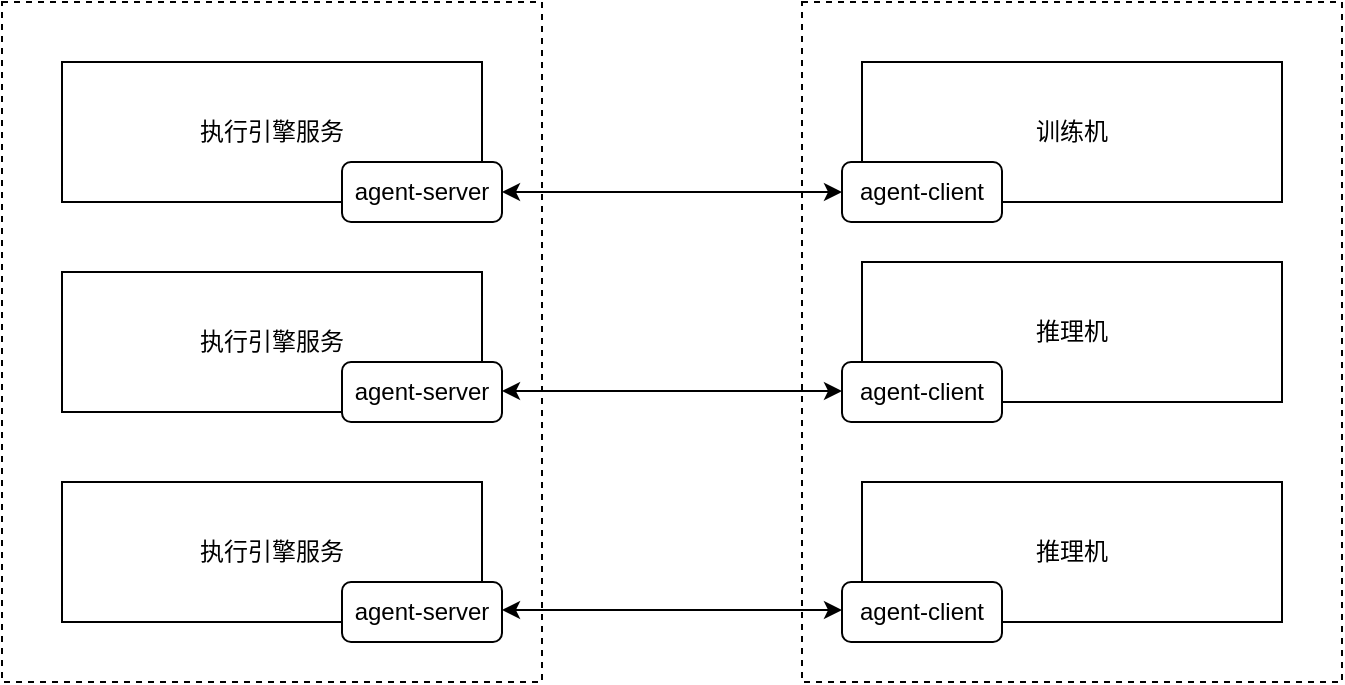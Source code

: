 <mxfile version="17.2.1" type="github" pages="4">
  <diagram id="1FRI5q-vuVcoWc9iL7Ts" name="AI管理平台V1.0">
    <mxGraphModel dx="1186" dy="646" grid="1" gridSize="10" guides="1" tooltips="1" connect="1" arrows="1" fold="1" page="1" pageScale="1" pageWidth="827" pageHeight="1169" math="0" shadow="0">
      <root>
        <mxCell id="0" />
        <mxCell id="1" parent="0" />
        <mxCell id="ciWhE_8d9RQ1g5QnIg8F-4" value="" style="rounded=0;whiteSpace=wrap;html=1;dashed=1;" vertex="1" parent="1">
          <mxGeometry x="520" y="415" width="270" height="340" as="geometry" />
        </mxCell>
        <mxCell id="ciWhE_8d9RQ1g5QnIg8F-5" value="训练机" style="rounded=0;whiteSpace=wrap;html=1;" vertex="1" parent="1">
          <mxGeometry x="550" y="445" width="210" height="70" as="geometry" />
        </mxCell>
        <mxCell id="ciWhE_8d9RQ1g5QnIg8F-7" value="推理机" style="rounded=0;whiteSpace=wrap;html=1;" vertex="1" parent="1">
          <mxGeometry x="550" y="545" width="210" height="70" as="geometry" />
        </mxCell>
        <mxCell id="ciWhE_8d9RQ1g5QnIg8F-8" value="&lt;span&gt;推理机&lt;/span&gt;" style="rounded=0;whiteSpace=wrap;html=1;" vertex="1" parent="1">
          <mxGeometry x="550" y="655" width="210" height="70" as="geometry" />
        </mxCell>
        <mxCell id="ciWhE_8d9RQ1g5QnIg8F-9" value="agent-client" style="rounded=1;whiteSpace=wrap;html=1;" vertex="1" parent="1">
          <mxGeometry x="540" y="495" width="80" height="30" as="geometry" />
        </mxCell>
        <mxCell id="ciWhE_8d9RQ1g5QnIg8F-10" value="agent-client" style="rounded=1;whiteSpace=wrap;html=1;" vertex="1" parent="1">
          <mxGeometry x="540" y="595" width="80" height="30" as="geometry" />
        </mxCell>
        <mxCell id="ciWhE_8d9RQ1g5QnIg8F-11" value="agent-client" style="rounded=1;whiteSpace=wrap;html=1;" vertex="1" parent="1">
          <mxGeometry x="540" y="705" width="80" height="30" as="geometry" />
        </mxCell>
        <mxCell id="ciWhE_8d9RQ1g5QnIg8F-13" value="" style="rounded=0;whiteSpace=wrap;html=1;dashed=1;" vertex="1" parent="1">
          <mxGeometry x="120" y="415" width="270" height="340" as="geometry" />
        </mxCell>
        <mxCell id="ciWhE_8d9RQ1g5QnIg8F-15" value="执行引擎服务" style="rounded=0;whiteSpace=wrap;html=1;" vertex="1" parent="1">
          <mxGeometry x="150" y="445" width="210" height="70" as="geometry" />
        </mxCell>
        <mxCell id="ciWhE_8d9RQ1g5QnIg8F-16" value="执行引擎服务" style="rounded=0;whiteSpace=wrap;html=1;" vertex="1" parent="1">
          <mxGeometry x="150" y="550" width="210" height="70" as="geometry" />
        </mxCell>
        <mxCell id="ciWhE_8d9RQ1g5QnIg8F-17" value="执行引擎服务" style="rounded=0;whiteSpace=wrap;html=1;" vertex="1" parent="1">
          <mxGeometry x="150" y="655" width="210" height="70" as="geometry" />
        </mxCell>
        <mxCell id="ciWhE_8d9RQ1g5QnIg8F-18" value="agent-server" style="rounded=1;whiteSpace=wrap;html=1;" vertex="1" parent="1">
          <mxGeometry x="290" y="495" width="80" height="30" as="geometry" />
        </mxCell>
        <mxCell id="ciWhE_8d9RQ1g5QnIg8F-19" value="agent-server" style="rounded=1;whiteSpace=wrap;html=1;" vertex="1" parent="1">
          <mxGeometry x="290" y="595" width="80" height="30" as="geometry" />
        </mxCell>
        <mxCell id="ciWhE_8d9RQ1g5QnIg8F-20" value="agent-server" style="rounded=1;whiteSpace=wrap;html=1;" vertex="1" parent="1">
          <mxGeometry x="290" y="705" width="80" height="30" as="geometry" />
        </mxCell>
        <mxCell id="ciWhE_8d9RQ1g5QnIg8F-26" value="" style="endArrow=classic;startArrow=classic;html=1;rounded=0;entryX=0;entryY=0.5;entryDx=0;entryDy=0;exitX=1;exitY=0.5;exitDx=0;exitDy=0;" edge="1" parent="1" source="ciWhE_8d9RQ1g5QnIg8F-18" target="ciWhE_8d9RQ1g5QnIg8F-9">
          <mxGeometry width="50" height="50" relative="1" as="geometry">
            <mxPoint x="160" y="610" as="sourcePoint" />
            <mxPoint x="210" y="560" as="targetPoint" />
          </mxGeometry>
        </mxCell>
        <mxCell id="ciWhE_8d9RQ1g5QnIg8F-29" value="" style="endArrow=classic;startArrow=classic;html=1;rounded=0;entryX=0;entryY=0.5;entryDx=0;entryDy=0;exitX=1;exitY=0.5;exitDx=0;exitDy=0;" edge="1" parent="1">
          <mxGeometry width="50" height="50" relative="1" as="geometry">
            <mxPoint x="370" y="609.5" as="sourcePoint" />
            <mxPoint x="540" y="609.5" as="targetPoint" />
          </mxGeometry>
        </mxCell>
        <mxCell id="ciWhE_8d9RQ1g5QnIg8F-30" value="" style="endArrow=classic;startArrow=classic;html=1;rounded=0;entryX=0;entryY=0.5;entryDx=0;entryDy=0;exitX=1;exitY=0.5;exitDx=0;exitDy=0;" edge="1" parent="1">
          <mxGeometry width="50" height="50" relative="1" as="geometry">
            <mxPoint x="370" y="719" as="sourcePoint" />
            <mxPoint x="540" y="719" as="targetPoint" />
          </mxGeometry>
        </mxCell>
      </root>
    </mxGraphModel>
  </diagram>
  <diagram id="ktpTZzF3PVW1PyB_Zpyw" name="AI管理平台整体框架">
    <mxGraphModel dx="1261" dy="861" grid="1" gridSize="10" guides="1" tooltips="1" connect="1" arrows="1" fold="1" page="1" pageScale="1" pageWidth="827" pageHeight="1169" math="0" shadow="0">
      <root>
        <mxCell id="0" />
        <mxCell id="1" parent="0" />
        <mxCell id="gNmZepQrkLeLRpJlOO_u-3" value="" style="rounded=0;whiteSpace=wrap;html=1;fontSize=16;" vertex="1" parent="1">
          <mxGeometry x="270" y="251" width="1000" height="260" as="geometry" />
        </mxCell>
        <mxCell id="gNmZepQrkLeLRpJlOO_u-4" value="" style="rounded=0;whiteSpace=wrap;html=1;fontSize=16;" vertex="1" parent="1">
          <mxGeometry x="270" y="530" width="1000" height="250" as="geometry" />
        </mxCell>
        <mxCell id="gNmZepQrkLeLRpJlOO_u-5" value="" style="rounded=0;whiteSpace=wrap;html=1;fontSize=16;" vertex="1" parent="1">
          <mxGeometry x="270" y="800" width="1000" height="215" as="geometry" />
        </mxCell>
        <mxCell id="gNmZepQrkLeLRpJlOO_u-8" value="" style="rounded=1;whiteSpace=wrap;html=1;fontSize=16;arcSize=11;dashed=1;fillColor=#f5f5f5;fontColor=#333333;strokeColor=#666666;" vertex="1" parent="1">
          <mxGeometry x="1000" y="816" width="240" height="179" as="geometry" />
        </mxCell>
        <mxCell id="gNmZepQrkLeLRpJlOO_u-9" value="训练机器" style="rounded=0;whiteSpace=wrap;html=1;fontSize=16;fillColor=#fff2cc;strokeColor=#d6b656;" vertex="1" parent="1">
          <mxGeometry x="1024" y="836" width="88" height="50" as="geometry" />
        </mxCell>
        <mxCell id="gNmZepQrkLeLRpJlOO_u-10" value="训练机器" style="rounded=0;whiteSpace=wrap;html=1;fontSize=16;fillColor=#fff2cc;strokeColor=#d6b656;" vertex="1" parent="1">
          <mxGeometry x="1126" y="836" width="90" height="50" as="geometry" />
        </mxCell>
        <mxCell id="gNmZepQrkLeLRpJlOO_u-11" value="推理机器" style="rounded=0;whiteSpace=wrap;html=1;fontSize=16;fillColor=#fff2cc;strokeColor=#d6b656;" vertex="1" parent="1">
          <mxGeometry x="1024" y="896" width="88" height="50" as="geometry" />
        </mxCell>
        <mxCell id="gNmZepQrkLeLRpJlOO_u-12" value="推理机器" style="rounded=0;whiteSpace=wrap;html=1;fontSize=16;fillColor=#fff2cc;strokeColor=#d6b656;" vertex="1" parent="1">
          <mxGeometry x="1126" y="896" width="90" height="50" as="geometry" />
        </mxCell>
        <mxCell id="gNmZepQrkLeLRpJlOO_u-13" value="" style="rounded=1;whiteSpace=wrap;html=1;fontSize=16;arcSize=11;dashed=1;fillColor=#f5f5f5;fontColor=#333333;strokeColor=#666666;" vertex="1" parent="1">
          <mxGeometry x="350" y="815" width="370" height="180" as="geometry" />
        </mxCell>
        <mxCell id="gNmZepQrkLeLRpJlOO_u-14" value="" style="shape=cylinder3;whiteSpace=wrap;html=1;boundedLbl=1;backgroundOutline=1;size=15;fontSize=16;fillColor=#fff2cc;strokeColor=#d6b656;" vertex="1" parent="1">
          <mxGeometry x="365" y="846" width="70" height="80" as="geometry" />
        </mxCell>
        <mxCell id="gNmZepQrkLeLRpJlOO_u-15" value="" style="shape=document;whiteSpace=wrap;html=1;boundedLbl=1;fontSize=16;fillColor=#fff2cc;strokeColor=#d6b656;" vertex="1" parent="1">
          <mxGeometry x="565" y="857.5" width="120" height="80" as="geometry" />
        </mxCell>
        <mxCell id="gNmZepQrkLeLRpJlOO_u-16" value="" style="shape=document;whiteSpace=wrap;html=1;boundedLbl=1;fontSize=16;fillColor=#fff2cc;strokeColor=#d6b656;" vertex="1" parent="1">
          <mxGeometry x="575" y="867.5" width="120" height="80" as="geometry" />
        </mxCell>
        <mxCell id="gNmZepQrkLeLRpJlOO_u-17" value="分布式文件存储" style="shape=document;whiteSpace=wrap;html=1;boundedLbl=1;fontSize=16;fillColor=#fff2cc;strokeColor=#d6b656;" vertex="1" parent="1">
          <mxGeometry x="585" y="877.5" width="120" height="80" as="geometry" />
        </mxCell>
        <mxCell id="gNmZepQrkLeLRpJlOO_u-18" value="MySQL" style="shape=cylinder3;whiteSpace=wrap;html=1;boundedLbl=1;backgroundOutline=1;size=15;fontSize=16;fillColor=#fff2cc;strokeColor=#d6b656;" vertex="1" parent="1">
          <mxGeometry x="375" y="856" width="70" height="80" as="geometry" />
        </mxCell>
        <mxCell id="gNmZepQrkLeLRpJlOO_u-22" value="" style="rounded=1;whiteSpace=wrap;html=1;fontSize=16;arcSize=6;dashed=1;fillColor=#f5f5f5;fontColor=#333333;strokeColor=#666666;" vertex="1" parent="1">
          <mxGeometry x="350" y="281" width="200" height="210" as="geometry" />
        </mxCell>
        <mxCell id="gNmZepQrkLeLRpJlOO_u-23" value="数据导入" style="rounded=0;whiteSpace=wrap;html=1;fontSize=16;fillColor=#d5e8d4;strokeColor=#82b366;" vertex="1" parent="1">
          <mxGeometry x="370" y="301" width="160" height="40" as="geometry" />
        </mxCell>
        <mxCell id="gNmZepQrkLeLRpJlOO_u-24" value="数据集管理" style="text;html=1;strokeColor=none;fillColor=none;align=center;verticalAlign=middle;whiteSpace=wrap;rounded=0;fontSize=16;fontStyle=1" vertex="1" parent="1">
          <mxGeometry x="400" y="459" width="90" height="30" as="geometry" />
        </mxCell>
        <mxCell id="gNmZepQrkLeLRpJlOO_u-25" value="数据清洗" style="rounded=0;whiteSpace=wrap;html=1;fontSize=16;fillColor=#d5e8d4;strokeColor=#82b366;" vertex="1" parent="1">
          <mxGeometry x="370" y="356" width="160" height="40" as="geometry" />
        </mxCell>
        <mxCell id="gNmZepQrkLeLRpJlOO_u-26" value="数据标注" style="rounded=0;whiteSpace=wrap;html=1;fontSize=16;fillColor=#d5e8d4;strokeColor=#82b366;" vertex="1" parent="1">
          <mxGeometry x="370" y="411" width="160" height="40" as="geometry" />
        </mxCell>
        <mxCell id="gNmZepQrkLeLRpJlOO_u-33" value="" style="rounded=1;whiteSpace=wrap;html=1;fontSize=16;arcSize=6;dashed=1;fillColor=#f5f5f5;fontColor=#333333;strokeColor=#666666;" vertex="1" parent="1">
          <mxGeometry x="578" y="281" width="200" height="210" as="geometry" />
        </mxCell>
        <mxCell id="gNmZepQrkLeLRpJlOO_u-34" value="模型列表" style="rounded=0;whiteSpace=wrap;html=1;fontSize=16;fillColor=#d5e8d4;strokeColor=#82b366;" vertex="1" parent="1">
          <mxGeometry x="598" y="301" width="160" height="40" as="geometry" />
        </mxCell>
        <mxCell id="gNmZepQrkLeLRpJlOO_u-35" value="训练管理" style="text;html=1;strokeColor=none;fillColor=none;align=center;verticalAlign=middle;whiteSpace=wrap;rounded=0;fontSize=16;fontStyle=1" vertex="1" parent="1">
          <mxGeometry x="633" y="459" width="90" height="30" as="geometry" />
        </mxCell>
        <mxCell id="gNmZepQrkLeLRpJlOO_u-36" value="创建模型" style="rounded=0;whiteSpace=wrap;html=1;fontSize=16;fillColor=#d5e8d4;strokeColor=#82b366;" vertex="1" parent="1">
          <mxGeometry x="598" y="356" width="160" height="40" as="geometry" />
        </mxCell>
        <mxCell id="gNmZepQrkLeLRpJlOO_u-37" value="训练日志" style="rounded=0;whiteSpace=wrap;html=1;fontSize=16;fillColor=#d5e8d4;strokeColor=#82b366;" vertex="1" parent="1">
          <mxGeometry x="598" y="411" width="160" height="40" as="geometry" />
        </mxCell>
        <mxCell id="gNmZepQrkLeLRpJlOO_u-38" value="" style="rounded=1;whiteSpace=wrap;html=1;fontSize=16;arcSize=6;dashed=1;fillColor=#f5f5f5;fontColor=#333333;strokeColor=#666666;" vertex="1" parent="1">
          <mxGeometry x="810" y="281" width="200" height="210" as="geometry" />
        </mxCell>
        <mxCell id="gNmZepQrkLeLRpJlOO_u-39" value="推理服务" style="rounded=0;whiteSpace=wrap;html=1;fontSize=16;fillColor=#d5e8d4;strokeColor=#82b366;" vertex="1" parent="1">
          <mxGeometry x="830" y="301" width="160" height="40" as="geometry" />
        </mxCell>
        <mxCell id="gNmZepQrkLeLRpJlOO_u-40" value="推理管理" style="text;html=1;strokeColor=none;fillColor=none;align=center;verticalAlign=middle;whiteSpace=wrap;rounded=0;fontSize=16;fontStyle=1" vertex="1" parent="1">
          <mxGeometry x="865" y="459" width="90" height="30" as="geometry" />
        </mxCell>
        <mxCell id="gNmZepQrkLeLRpJlOO_u-41" value="服务发布" style="rounded=0;whiteSpace=wrap;html=1;fontSize=16;fillColor=#d5e8d4;strokeColor=#82b366;" vertex="1" parent="1">
          <mxGeometry x="830" y="356" width="160" height="40" as="geometry" />
        </mxCell>
        <mxCell id="gNmZepQrkLeLRpJlOO_u-42" value="服务测试" style="rounded=0;whiteSpace=wrap;html=1;fontSize=16;fillColor=#d5e8d4;strokeColor=#82b366;" vertex="1" parent="1">
          <mxGeometry x="830" y="411" width="160" height="40" as="geometry" />
        </mxCell>
        <mxCell id="gNmZepQrkLeLRpJlOO_u-43" value="" style="rounded=1;whiteSpace=wrap;html=1;fontSize=16;arcSize=6;dashed=1;fillColor=#f5f5f5;fontColor=#333333;strokeColor=#666666;" vertex="1" parent="1">
          <mxGeometry x="1040" y="281" width="200" height="210" as="geometry" />
        </mxCell>
        <mxCell id="gNmZepQrkLeLRpJlOO_u-44" value="用户管理" style="rounded=0;whiteSpace=wrap;html=1;fontSize=16;fillColor=#d5e8d4;strokeColor=#82b366;" vertex="1" parent="1">
          <mxGeometry x="1060" y="301" width="160" height="40" as="geometry" />
        </mxCell>
        <mxCell id="gNmZepQrkLeLRpJlOO_u-45" value="基础管理" style="text;html=1;strokeColor=none;fillColor=none;align=center;verticalAlign=middle;whiteSpace=wrap;rounded=0;fontSize=16;fontStyle=1" vertex="1" parent="1">
          <mxGeometry x="1090" y="459" width="90" height="30" as="geometry" />
        </mxCell>
        <mxCell id="gNmZepQrkLeLRpJlOO_u-46" value="机器管理" style="rounded=0;whiteSpace=wrap;html=1;fontSize=16;fillColor=#d5e8d4;strokeColor=#82b366;" vertex="1" parent="1">
          <mxGeometry x="1060" y="356" width="160" height="40" as="geometry" />
        </mxCell>
        <mxCell id="gNmZepQrkLeLRpJlOO_u-47" value="脚本管理" style="rounded=0;whiteSpace=wrap;html=1;fontSize=16;fillColor=#d5e8d4;strokeColor=#82b366;" vertex="1" parent="1">
          <mxGeometry x="1060" y="411" width="160" height="40" as="geometry" />
        </mxCell>
        <mxCell id="gNmZepQrkLeLRpJlOO_u-48" value="" style="shape=cylinder3;whiteSpace=wrap;html=1;boundedLbl=1;backgroundOutline=1;size=15;fontSize=16;fillColor=#fff2cc;strokeColor=#d6b656;" vertex="1" parent="1">
          <mxGeometry x="465" y="851" width="70" height="80" as="geometry" />
        </mxCell>
        <mxCell id="gNmZepQrkLeLRpJlOO_u-49" value="Redis" style="shape=cylinder3;whiteSpace=wrap;html=1;boundedLbl=1;backgroundOutline=1;size=15;fontSize=16;fillColor=#fff2cc;strokeColor=#d6b656;" vertex="1" parent="1">
          <mxGeometry x="475" y="861" width="70" height="80" as="geometry" />
        </mxCell>
        <mxCell id="gNmZepQrkLeLRpJlOO_u-52" value="&lt;span style=&quot;font-weight: 700&quot;&gt;&lt;font style=&quot;font-size: 24px&quot;&gt;AI统一管控平台V1.0&lt;/font&gt;&lt;/span&gt;" style="rounded=0;whiteSpace=wrap;html=1;fontSize=16;" vertex="1" parent="1">
          <mxGeometry x="270" y="171" width="1000" height="60" as="geometry" />
        </mxCell>
        <mxCell id="gNmZepQrkLeLRpJlOO_u-53" value="存储组件" style="text;html=1;strokeColor=none;fillColor=none;align=center;verticalAlign=middle;whiteSpace=wrap;rounded=0;fontSize=16;fontStyle=1" vertex="1" parent="1">
          <mxGeometry x="490" y="957.5" width="90" height="30" as="geometry" />
        </mxCell>
        <mxCell id="gNmZepQrkLeLRpJlOO_u-54" value="GPU资源" style="text;html=1;strokeColor=none;fillColor=none;align=center;verticalAlign=middle;whiteSpace=wrap;rounded=0;fontSize=16;fontStyle=1" vertex="1" parent="1">
          <mxGeometry x="1070" y="957.5" width="90" height="30" as="geometry" />
        </mxCell>
        <mxCell id="gNmZepQrkLeLRpJlOO_u-55" value="" style="rounded=1;whiteSpace=wrap;html=1;fontSize=16;arcSize=6;dashed=1;fillColor=#f5f5f5;fontColor=#333333;strokeColor=#666666;" vertex="1" parent="1">
          <mxGeometry x="350" y="546.5" width="310" height="223.5" as="geometry" />
        </mxCell>
        <mxCell id="gNmZepQrkLeLRpJlOO_u-56" value="引擎接口" style="text;html=1;strokeColor=none;fillColor=none;align=center;verticalAlign=middle;whiteSpace=wrap;rounded=0;fontSize=16;fontStyle=1" vertex="1" parent="1">
          <mxGeometry x="460" y="733" width="90" height="30" as="geometry" />
        </mxCell>
        <mxCell id="gNmZepQrkLeLRpJlOO_u-59" value="" style="rounded=1;whiteSpace=wrap;html=1;fontSize=16;arcSize=6;dashed=1;fillColor=#f5f5f5;fontColor=#333333;strokeColor=#666666;" vertex="1" parent="1">
          <mxGeometry x="690" y="546.5" width="280" height="223.5" as="geometry" />
        </mxCell>
        <mxCell id="gNmZepQrkLeLRpJlOO_u-60" value="业&lt;br style=&quot;font-size: 18px;&quot;&gt;务&lt;br style=&quot;font-size: 18px;&quot;&gt;层" style="text;html=1;strokeColor=none;fillColor=none;align=center;verticalAlign=middle;whiteSpace=wrap;rounded=0;fontSize=18;fontStyle=1" vertex="1" parent="1">
          <mxGeometry x="273" y="356" width="60" height="30" as="geometry" />
        </mxCell>
        <mxCell id="gNmZepQrkLeLRpJlOO_u-67" value="核&lt;br&gt;心&lt;br&gt;层" style="text;html=1;strokeColor=none;fillColor=none;align=center;verticalAlign=middle;whiteSpace=wrap;rounded=0;fontSize=18;fontStyle=1" vertex="1" parent="1">
          <mxGeometry x="273" y="640" width="60" height="30" as="geometry" />
        </mxCell>
        <mxCell id="gNmZepQrkLeLRpJlOO_u-68" value="资&lt;br&gt;源&lt;br&gt;层" style="text;html=1;strokeColor=none;fillColor=none;align=center;verticalAlign=middle;whiteSpace=wrap;rounded=0;fontSize=18;fontStyle=1" vertex="1" parent="1">
          <mxGeometry x="273" y="886" width="60" height="30" as="geometry" />
        </mxCell>
        <mxCell id="gNmZepQrkLeLRpJlOO_u-69" value="Agent服务端" style="text;html=1;strokeColor=none;fillColor=none;align=center;verticalAlign=middle;whiteSpace=wrap;rounded=0;fontSize=16;fontStyle=1" vertex="1" parent="1">
          <mxGeometry x="778" y="733" width="110" height="30" as="geometry" />
        </mxCell>
        <mxCell id="gNmZepQrkLeLRpJlOO_u-70" value="执行日志服务" style="rounded=0;whiteSpace=wrap;html=1;fontSize=16;fillColor=#ffe6cc;strokeColor=#d79b00;" vertex="1" parent="1">
          <mxGeometry x="365" y="570" width="275" height="56" as="geometry" />
        </mxCell>
        <mxCell id="gNmZepQrkLeLRpJlOO_u-75" value="" style="rounded=1;whiteSpace=wrap;html=1;fontSize=16;arcSize=11;dashed=1;fillColor=#f5f5f5;fontColor=#333333;strokeColor=#666666;" vertex="1" parent="1">
          <mxGeometry x="740" y="815" width="240" height="179" as="geometry" />
        </mxCell>
        <mxCell id="gNmZepQrkLeLRpJlOO_u-76" value="镜像资源" style="text;html=1;strokeColor=none;fillColor=none;align=center;verticalAlign=middle;whiteSpace=wrap;rounded=0;fontSize=16;fontStyle=1" vertex="1" parent="1">
          <mxGeometry x="815" y="957.5" width="90" height="30" as="geometry" />
        </mxCell>
        <mxCell id="gNmZepQrkLeLRpJlOO_u-77" value="训练镜像" style="rounded=0;whiteSpace=wrap;html=1;fontSize=16;fillColor=#fff2cc;strokeColor=#d6b656;" vertex="1" parent="1">
          <mxGeometry x="760" y="836" width="90" height="50" as="geometry" />
        </mxCell>
        <mxCell id="gNmZepQrkLeLRpJlOO_u-78" value="推理镜像" style="rounded=0;whiteSpace=wrap;html=1;fontSize=16;fillColor=#fff2cc;strokeColor=#d6b656;" vertex="1" parent="1">
          <mxGeometry x="870" y="836" width="90" height="50" as="geometry" />
        </mxCell>
        <mxCell id="gNmZepQrkLeLRpJlOO_u-79" value="其他镜像" style="rounded=0;whiteSpace=wrap;html=1;fontSize=16;fillColor=#fff2cc;strokeColor=#d6b656;" vertex="1" parent="1">
          <mxGeometry x="760" y="897.5" width="200" height="50" as="geometry" />
        </mxCell>
        <mxCell id="gNmZepQrkLeLRpJlOO_u-87" value="" style="rounded=1;whiteSpace=wrap;html=1;fontSize=16;arcSize=6;dashed=1;fillColor=#f5f5f5;fontColor=#333333;strokeColor=#666666;" vertex="1" parent="1">
          <mxGeometry x="1000" y="546.5" width="240" height="223.5" as="geometry" />
        </mxCell>
        <mxCell id="gNmZepQrkLeLRpJlOO_u-88" value="Agent客户端" style="text;html=1;strokeColor=none;fillColor=none;align=center;verticalAlign=middle;whiteSpace=wrap;rounded=0;fontSize=16;fontStyle=1" vertex="1" parent="1">
          <mxGeometry x="1065" y="733" width="110" height="30" as="geometry" />
        </mxCell>
        <mxCell id="gNmZepQrkLeLRpJlOO_u-89" value="Agent管理" style="rounded=0;whiteSpace=wrap;html=1;fontSize=16;fillColor=#ffe6cc;strokeColor=#d79b00;" vertex="1" parent="1">
          <mxGeometry x="705" y="570" width="245" height="60" as="geometry" />
        </mxCell>
        <mxCell id="gNmZepQrkLeLRpJlOO_u-94" value="网络通信" style="rounded=0;whiteSpace=wrap;html=1;fontSize=16;fillColor=#ffe6cc;strokeColor=#d79b00;" vertex="1" parent="1">
          <mxGeometry x="1024" y="652" width="96" height="60" as="geometry" />
        </mxCell>
        <mxCell id="gNmZepQrkLeLRpJlOO_u-95" value="脚本引擎" style="rounded=0;whiteSpace=wrap;html=1;fontSize=16;fillColor=#ffe6cc;strokeColor=#d79b00;" vertex="1" parent="1">
          <mxGeometry x="1140" y="650" width="86" height="60" as="geometry" />
        </mxCell>
        <mxCell id="gNmZepQrkLeLRpJlOO_u-96" style="edgeStyle=orthogonalEdgeStyle;rounded=0;orthogonalLoop=1;jettySize=auto;html=1;exitX=0.5;exitY=1;exitDx=0;exitDy=0;fontSize=18;" edge="1" parent="1" source="gNmZepQrkLeLRpJlOO_u-88" target="gNmZepQrkLeLRpJlOO_u-88">
          <mxGeometry relative="1" as="geometry" />
        </mxCell>
        <mxCell id="gNmZepQrkLeLRpJlOO_u-102" value="网络通信" style="rounded=0;whiteSpace=wrap;html=1;fontSize=16;fillColor=#ffe6cc;strokeColor=#d79b00;" vertex="1" parent="1">
          <mxGeometry x="706.25" y="650" width="243.75" height="60" as="geometry" />
        </mxCell>
        <mxCell id="gNmZepQrkLeLRpJlOO_u-103" value="数据采集" style="rounded=0;whiteSpace=wrap;html=1;fontSize=16;fillColor=#ffe6cc;strokeColor=#d79b00;" vertex="1" parent="1">
          <mxGeometry x="1022" y="570" width="204" height="60" as="geometry" />
        </mxCell>
        <mxCell id="gNmZepQrkLeLRpJlOO_u-105" value="请求下发服务" style="rounded=0;whiteSpace=wrap;html=1;fontSize=16;fillColor=#ffe6cc;strokeColor=#d79b00;" vertex="1" parent="1">
          <mxGeometry x="365" y="654" width="275" height="56" as="geometry" />
        </mxCell>
      </root>
    </mxGraphModel>
  </diagram>
  <diagram id="o2f6pYbS8f3DpcIWIxRh" name="AI工具模块划分">
    <mxGraphModel dx="1186" dy="646" grid="1" gridSize="10" guides="1" tooltips="1" connect="1" arrows="1" fold="1" page="1" pageScale="1" pageWidth="827" pageHeight="1169" math="0" shadow="0">
      <root>
        <mxCell id="0" />
        <mxCell id="1" parent="0" />
        <mxCell id="RQ_euWFESxdrtDxo2Dzb-6" value="" style="rounded=0;whiteSpace=wrap;html=1;fontSize=16;dashed=1;" vertex="1" parent="1">
          <mxGeometry x="430" y="270" width="220" height="310" as="geometry" />
        </mxCell>
        <mxCell id="RQ_euWFESxdrtDxo2Dzb-3" value="&lt;span style=&quot;font-size: 16px&quot;&gt;引擎服务&lt;/span&gt;" style="rounded=1;whiteSpace=wrap;html=1;fontSize=24;fillColor=#dae8fc;strokeColor=#6c8ebf;" vertex="1" parent="1">
          <mxGeometry x="460" y="300" width="160" height="60" as="geometry" />
        </mxCell>
        <mxCell id="RQ_euWFESxdrtDxo2Dzb-4" value="&lt;span style=&quot;font-size: 16px&quot;&gt;引擎服务&lt;/span&gt;" style="rounded=1;whiteSpace=wrap;html=1;fontSize=24;fillColor=#dae8fc;strokeColor=#6c8ebf;" vertex="1" parent="1">
          <mxGeometry x="460" y="390" width="160" height="60" as="geometry" />
        </mxCell>
        <mxCell id="RQ_euWFESxdrtDxo2Dzb-5" value="&lt;span style=&quot;font-size: 16px&quot;&gt;引擎服务&lt;/span&gt;" style="rounded=1;whiteSpace=wrap;html=1;fontSize=24;fillColor=#dae8fc;strokeColor=#6c8ebf;" vertex="1" parent="1">
          <mxGeometry x="460" y="480" width="160" height="60" as="geometry" />
        </mxCell>
        <mxCell id="RQ_euWFESxdrtDxo2Dzb-7" value="" style="rounded=0;whiteSpace=wrap;html=1;fontSize=16;dashed=1;" vertex="1" parent="1">
          <mxGeometry x="820" y="265" width="227" height="310" as="geometry" />
        </mxCell>
        <mxCell id="RQ_euWFESxdrtDxo2Dzb-8" value="&lt;span style=&quot;font-size: 16px&quot;&gt;GPU机器&lt;/span&gt;" style="rounded=1;whiteSpace=wrap;html=1;fontSize=24;fillColor=#ffe6cc;strokeColor=#d79b00;" vertex="1" parent="1">
          <mxGeometry x="857" y="295" width="160" height="60" as="geometry" />
        </mxCell>
        <mxCell id="RQ_euWFESxdrtDxo2Dzb-9" value="&lt;span style=&quot;font-size: 16px&quot;&gt;GPU机器&lt;/span&gt;" style="rounded=1;whiteSpace=wrap;html=1;fontSize=24;fillColor=#ffe6cc;strokeColor=#d79b00;" vertex="1" parent="1">
          <mxGeometry x="857" y="385" width="160" height="60" as="geometry" />
        </mxCell>
        <mxCell id="RQ_euWFESxdrtDxo2Dzb-10" value="&lt;span style=&quot;font-size: 16px&quot;&gt;GPU机器&lt;/span&gt;" style="rounded=1;whiteSpace=wrap;html=1;fontSize=24;fillColor=#ffe6cc;strokeColor=#d79b00;" vertex="1" parent="1">
          <mxGeometry x="857" y="475" width="160" height="60" as="geometry" />
        </mxCell>
        <mxCell id="RQ_euWFESxdrtDxo2Dzb-11" value="Agent Server" style="rounded=0;whiteSpace=wrap;html=1;fontSize=12;fillColor=#f5f5f5;fontColor=#333333;strokeColor=#666666;" vertex="1" parent="1">
          <mxGeometry x="530" y="350" width="110" height="30" as="geometry" />
        </mxCell>
        <mxCell id="RQ_euWFESxdrtDxo2Dzb-12" value="Agent Server" style="rounded=0;whiteSpace=wrap;html=1;fontSize=12;fillColor=#f5f5f5;fontColor=#333333;strokeColor=#666666;" vertex="1" parent="1">
          <mxGeometry x="530" y="440" width="110" height="30" as="geometry" />
        </mxCell>
        <mxCell id="RQ_euWFESxdrtDxo2Dzb-13" value="Agent Server" style="rounded=0;whiteSpace=wrap;html=1;fontSize=12;fillColor=#f5f5f5;fontColor=#333333;strokeColor=#666666;" vertex="1" parent="1">
          <mxGeometry x="530" y="530" width="110" height="30" as="geometry" />
        </mxCell>
        <mxCell id="RQ_euWFESxdrtDxo2Dzb-14" value="Agent Client" style="rounded=0;whiteSpace=wrap;html=1;fontSize=12;fillColor=#f5f5f5;fontColor=#333333;strokeColor=#666666;" vertex="1" parent="1">
          <mxGeometry x="834" y="345" width="110" height="30" as="geometry" />
        </mxCell>
        <mxCell id="RQ_euWFESxdrtDxo2Dzb-15" value="Agent Client" style="rounded=0;whiteSpace=wrap;html=1;fontSize=11;fillColor=#f5f5f5;fontColor=#333333;strokeColor=#666666;" vertex="1" parent="1">
          <mxGeometry x="834" y="435" width="110" height="30" as="geometry" />
        </mxCell>
        <mxCell id="RQ_euWFESxdrtDxo2Dzb-16" value="Agent Client" style="rounded=0;whiteSpace=wrap;html=1;fontSize=11;fillColor=#f5f5f5;fontColor=#333333;strokeColor=#666666;" vertex="1" parent="1">
          <mxGeometry x="834" y="525" width="110" height="30" as="geometry" />
        </mxCell>
        <mxCell id="RQ_euWFESxdrtDxo2Dzb-29" value="" style="rounded=0;whiteSpace=wrap;html=1;fontSize=16;dashed=1;" vertex="1" parent="1">
          <mxGeometry x="42" y="270" width="220" height="310" as="geometry" />
        </mxCell>
        <mxCell id="RQ_euWFESxdrtDxo2Dzb-30" value="" style="shape=flexArrow;endArrow=classic;startArrow=classic;html=1;rounded=0;fontSize=16;entryX=-0.015;entryY=0.552;entryDx=0;entryDy=0;entryPerimeter=0;" edge="1" parent="1">
          <mxGeometry width="100" height="100" relative="1" as="geometry">
            <mxPoint x="651" y="422" as="sourcePoint" />
            <mxPoint x="817.595" y="423.12" as="targetPoint" />
          </mxGeometry>
        </mxCell>
        <mxCell id="RQ_euWFESxdrtDxo2Dzb-31" value="netty长连接" style="edgeLabel;html=1;align=center;verticalAlign=middle;resizable=0;points=[];fontSize=14;" vertex="1" connectable="0" parent="RQ_euWFESxdrtDxo2Dzb-30">
          <mxGeometry x="-0.202" y="1" relative="1" as="geometry">
            <mxPoint x="14" y="-19" as="offset" />
          </mxGeometry>
        </mxCell>
        <mxCell id="RQ_euWFESxdrtDxo2Dzb-33" value="1）远程执行&lt;br&gt;2）日志上报&lt;br&gt;3）机器指标上报&lt;br&gt;4）Agent心跳" style="text;html=1;strokeColor=none;fillColor=none;align=left;verticalAlign=middle;whiteSpace=wrap;rounded=0;fontSize=12;" vertex="1" parent="1">
          <mxGeometry x="681" y="425" width="130" height="100" as="geometry" />
        </mxCell>
        <mxCell id="RQ_euWFESxdrtDxo2Dzb-34" value="&lt;span style=&quot;font-size: 16px&quot;&gt;业务服务&lt;/span&gt;" style="rounded=1;whiteSpace=wrap;html=1;fontSize=24;fillColor=#d5e8d4;strokeColor=#82b366;" vertex="1" parent="1">
          <mxGeometry x="72" y="300" width="160" height="60" as="geometry" />
        </mxCell>
        <mxCell id="RQ_euWFESxdrtDxo2Dzb-35" value="&lt;span style=&quot;font-size: 16px&quot;&gt;业务服务&lt;/span&gt;" style="rounded=1;whiteSpace=wrap;html=1;fontSize=24;fillColor=#d5e8d4;strokeColor=#82b366;" vertex="1" parent="1">
          <mxGeometry x="72" y="390" width="160" height="60" as="geometry" />
        </mxCell>
        <mxCell id="RQ_euWFESxdrtDxo2Dzb-36" value="&lt;span style=&quot;font-size: 16px&quot;&gt;业务服务&lt;/span&gt;" style="rounded=1;whiteSpace=wrap;html=1;fontSize=24;fillColor=#d5e8d4;strokeColor=#82b366;" vertex="1" parent="1">
          <mxGeometry x="72" y="480" width="160" height="60" as="geometry" />
        </mxCell>
        <mxCell id="RQ_euWFESxdrtDxo2Dzb-37" value="" style="shape=flexArrow;endArrow=classic;startArrow=classic;html=1;rounded=0;fontSize=16;entryX=-0.015;entryY=0.552;entryDx=0;entryDy=0;entryPerimeter=0;" edge="1" parent="1">
          <mxGeometry width="100" height="100" relative="1" as="geometry">
            <mxPoint x="263.4" y="424.44" as="sourcePoint" />
            <mxPoint x="429.995" y="425.56" as="targetPoint" />
          </mxGeometry>
        </mxCell>
        <mxCell id="RQ_euWFESxdrtDxo2Dzb-38" value="dubbo通信" style="edgeLabel;html=1;align=center;verticalAlign=middle;resizable=0;points=[];fontSize=14;" vertex="1" connectable="0" parent="RQ_euWFESxdrtDxo2Dzb-37">
          <mxGeometry x="-0.202" y="1" relative="1" as="geometry">
            <mxPoint x="14" y="-19" as="offset" />
          </mxGeometry>
        </mxCell>
      </root>
    </mxGraphModel>
  </diagram>
  <diagram id="ZrsSscxwKACskIR-edWd" name="WEB层设计">
    <mxGraphModel dx="946" dy="646" grid="1" gridSize="10" guides="1" tooltips="1" connect="1" arrows="1" fold="1" page="1" pageScale="1" pageWidth="827" pageHeight="1169" math="0" shadow="0">
      <root>
        <mxCell id="0" />
        <mxCell id="1" parent="0" />
        <mxCell id="Qbkk_Fu-gahxkN_gNeAR-14" value="" style="rounded=1;whiteSpace=wrap;html=1;fontSize=12;arcSize=3;dashed=1;fillColor=#f5f5f5;fontColor=#333333;strokeColor=#666666;" vertex="1" parent="1">
          <mxGeometry x="169" y="60" width="590" height="490" as="geometry" />
        </mxCell>
        <mxCell id="Qbkk_Fu-gahxkN_gNeAR-7" style="edgeStyle=orthogonalEdgeStyle;rounded=0;orthogonalLoop=1;jettySize=auto;html=1;entryX=0.221;entryY=0;entryDx=0;entryDy=0;entryPerimeter=0;fontSize=12;" edge="1" parent="1" source="Qbkk_Fu-gahxkN_gNeAR-1" target="Qbkk_Fu-gahxkN_gNeAR-3">
          <mxGeometry relative="1" as="geometry" />
        </mxCell>
        <mxCell id="Qbkk_Fu-gahxkN_gNeAR-1" value="aiplatform-dubbo" style="rounded=0;whiteSpace=wrap;html=1;fontSize=12;" vertex="1" parent="1">
          <mxGeometry x="379" y="190" width="150" height="60" as="geometry" />
        </mxCell>
        <mxCell id="Qbkk_Fu-gahxkN_gNeAR-8" style="edgeStyle=orthogonalEdgeStyle;rounded=0;orthogonalLoop=1;jettySize=auto;html=1;entryX=0.779;entryY=0;entryDx=0;entryDy=0;entryPerimeter=0;fontSize=12;" edge="1" parent="1" source="Qbkk_Fu-gahxkN_gNeAR-2" target="Qbkk_Fu-gahxkN_gNeAR-3">
          <mxGeometry relative="1" as="geometry" />
        </mxCell>
        <mxCell id="Qbkk_Fu-gahxkN_gNeAR-2" value="aiplatform-adapter" style="rounded=0;whiteSpace=wrap;html=1;fontSize=12;" vertex="1" parent="1">
          <mxGeometry x="569" y="190" width="150" height="60" as="geometry" />
        </mxCell>
        <mxCell id="Qbkk_Fu-gahxkN_gNeAR-10" style="edgeStyle=orthogonalEdgeStyle;rounded=0;orthogonalLoop=1;jettySize=auto;html=1;fontSize=12;" edge="1" parent="1" source="Qbkk_Fu-gahxkN_gNeAR-3" target="Qbkk_Fu-gahxkN_gNeAR-4">
          <mxGeometry relative="1" as="geometry" />
        </mxCell>
        <mxCell id="Qbkk_Fu-gahxkN_gNeAR-13" style="edgeStyle=orthogonalEdgeStyle;rounded=0;orthogonalLoop=1;jettySize=auto;html=1;fontSize=12;exitX=0.007;exitY=0.65;exitDx=0;exitDy=0;exitPerimeter=0;" edge="1" parent="1" source="Qbkk_Fu-gahxkN_gNeAR-1" target="Qbkk_Fu-gahxkN_gNeAR-9">
          <mxGeometry relative="1" as="geometry" />
        </mxCell>
        <mxCell id="Qbkk_Fu-gahxkN_gNeAR-3" value="aiplatform-app" style="rounded=0;whiteSpace=wrap;html=1;fontSize=12;" vertex="1" parent="1">
          <mxGeometry x="379" y="287" width="340" height="60" as="geometry" />
        </mxCell>
        <mxCell id="Qbkk_Fu-gahxkN_gNeAR-4" value="aiplatform-domain" style="rounded=0;whiteSpace=wrap;html=1;fontSize=12;" vertex="1" parent="1">
          <mxGeometry x="439" y="380" width="220" height="60" as="geometry" />
        </mxCell>
        <mxCell id="Qbkk_Fu-gahxkN_gNeAR-20" style="edgeStyle=orthogonalEdgeStyle;rounded=0;orthogonalLoop=1;jettySize=auto;html=1;entryX=0.5;entryY=1;entryDx=0;entryDy=0;fontSize=16;" edge="1" parent="1" source="Qbkk_Fu-gahxkN_gNeAR-5" target="Qbkk_Fu-gahxkN_gNeAR-4">
          <mxGeometry relative="1" as="geometry" />
        </mxCell>
        <mxCell id="Qbkk_Fu-gahxkN_gNeAR-5" value="aiplatform-infrastructure" style="rounded=0;whiteSpace=wrap;html=1;fontSize=12;" vertex="1" parent="1">
          <mxGeometry x="379" y="470" width="340" height="60" as="geometry" />
        </mxCell>
        <mxCell id="Qbkk_Fu-gahxkN_gNeAR-22" style="edgeStyle=orthogonalEdgeStyle;rounded=0;orthogonalLoop=1;jettySize=auto;html=1;entryX=0.195;entryY=-0.031;entryDx=0;entryDy=0;entryPerimeter=0;fontSize=16;" edge="1" parent="1" source="Qbkk_Fu-gahxkN_gNeAR-9" target="Qbkk_Fu-gahxkN_gNeAR-16">
          <mxGeometry relative="1" as="geometry" />
        </mxCell>
        <mxCell id="Qbkk_Fu-gahxkN_gNeAR-9" value="aiplatform-client" style="rounded=0;whiteSpace=wrap;html=1;fontSize=12;" vertex="1" parent="1">
          <mxGeometry x="209" y="380" width="150" height="60" as="geometry" />
        </mxCell>
        <mxCell id="Qbkk_Fu-gahxkN_gNeAR-12" value="" style="endArrow=classic;html=1;rounded=0;fontSize=12;entryX=0.932;entryY=0.017;entryDx=0;entryDy=0;entryPerimeter=0;" edge="1" parent="1">
          <mxGeometry width="50" height="50" relative="1" as="geometry">
            <mxPoint x="696" y="348" as="sourcePoint" />
            <mxPoint x="695.88" y="469.02" as="targetPoint" />
          </mxGeometry>
        </mxCell>
        <mxCell id="Qbkk_Fu-gahxkN_gNeAR-15" value="业务层架构" style="text;html=1;strokeColor=none;fillColor=none;align=center;verticalAlign=middle;whiteSpace=wrap;rounded=0;dashed=1;fontSize=16;fontStyle=1" vertex="1" parent="1">
          <mxGeometry x="69" y="330" width="90" height="30" as="geometry" />
        </mxCell>
        <mxCell id="Qbkk_Fu-gahxkN_gNeAR-16" value="" style="rounded=1;whiteSpace=wrap;html=1;fontSize=12;arcSize=3;dashed=1;fillColor=#f5f5f5;fontColor=#333333;strokeColor=#666666;" vertex="1" parent="1">
          <mxGeometry x="169" y="570" width="590" height="100" as="geometry" />
        </mxCell>
        <mxCell id="Qbkk_Fu-gahxkN_gNeAR-17" value="基础层组件" style="text;html=1;strokeColor=none;fillColor=none;align=center;verticalAlign=middle;whiteSpace=wrap;rounded=0;dashed=1;fontSize=16;fontStyle=1" vertex="1" parent="1">
          <mxGeometry x="69" y="605" width="90" height="30" as="geometry" />
        </mxCell>
        <mxCell id="Qbkk_Fu-gahxkN_gNeAR-18" value="COLA组件..." style="rounded=0;whiteSpace=wrap;html=1;fontSize=12;" vertex="1" parent="1">
          <mxGeometry x="209" y="590" width="230" height="60" as="geometry" />
        </mxCell>
        <mxCell id="Qbkk_Fu-gahxkN_gNeAR-21" value="Titans组件..." style="rounded=0;whiteSpace=wrap;html=1;fontSize=12;" vertex="1" parent="1">
          <mxGeometry x="479" y="590" width="240" height="60" as="geometry" />
        </mxCell>
        <mxCell id="Qbkk_Fu-gahxkN_gNeAR-25" style="edgeStyle=orthogonalEdgeStyle;rounded=0;orthogonalLoop=1;jettySize=auto;html=1;fontSize=16;" edge="1" parent="1" source="Qbkk_Fu-gahxkN_gNeAR-24" target="Qbkk_Fu-gahxkN_gNeAR-1">
          <mxGeometry relative="1" as="geometry" />
        </mxCell>
        <mxCell id="Qbkk_Fu-gahxkN_gNeAR-26" style="edgeStyle=orthogonalEdgeStyle;rounded=0;orthogonalLoop=1;jettySize=auto;html=1;fontSize=16;" edge="1" parent="1" source="Qbkk_Fu-gahxkN_gNeAR-24" target="Qbkk_Fu-gahxkN_gNeAR-2">
          <mxGeometry relative="1" as="geometry" />
        </mxCell>
        <mxCell id="Qbkk_Fu-gahxkN_gNeAR-24" value="starter" style="rounded=0;whiteSpace=wrap;html=1;fontSize=12;" vertex="1" parent="1">
          <mxGeometry x="469" y="80" width="150" height="60" as="geometry" />
        </mxCell>
      </root>
    </mxGraphModel>
  </diagram>
</mxfile>
